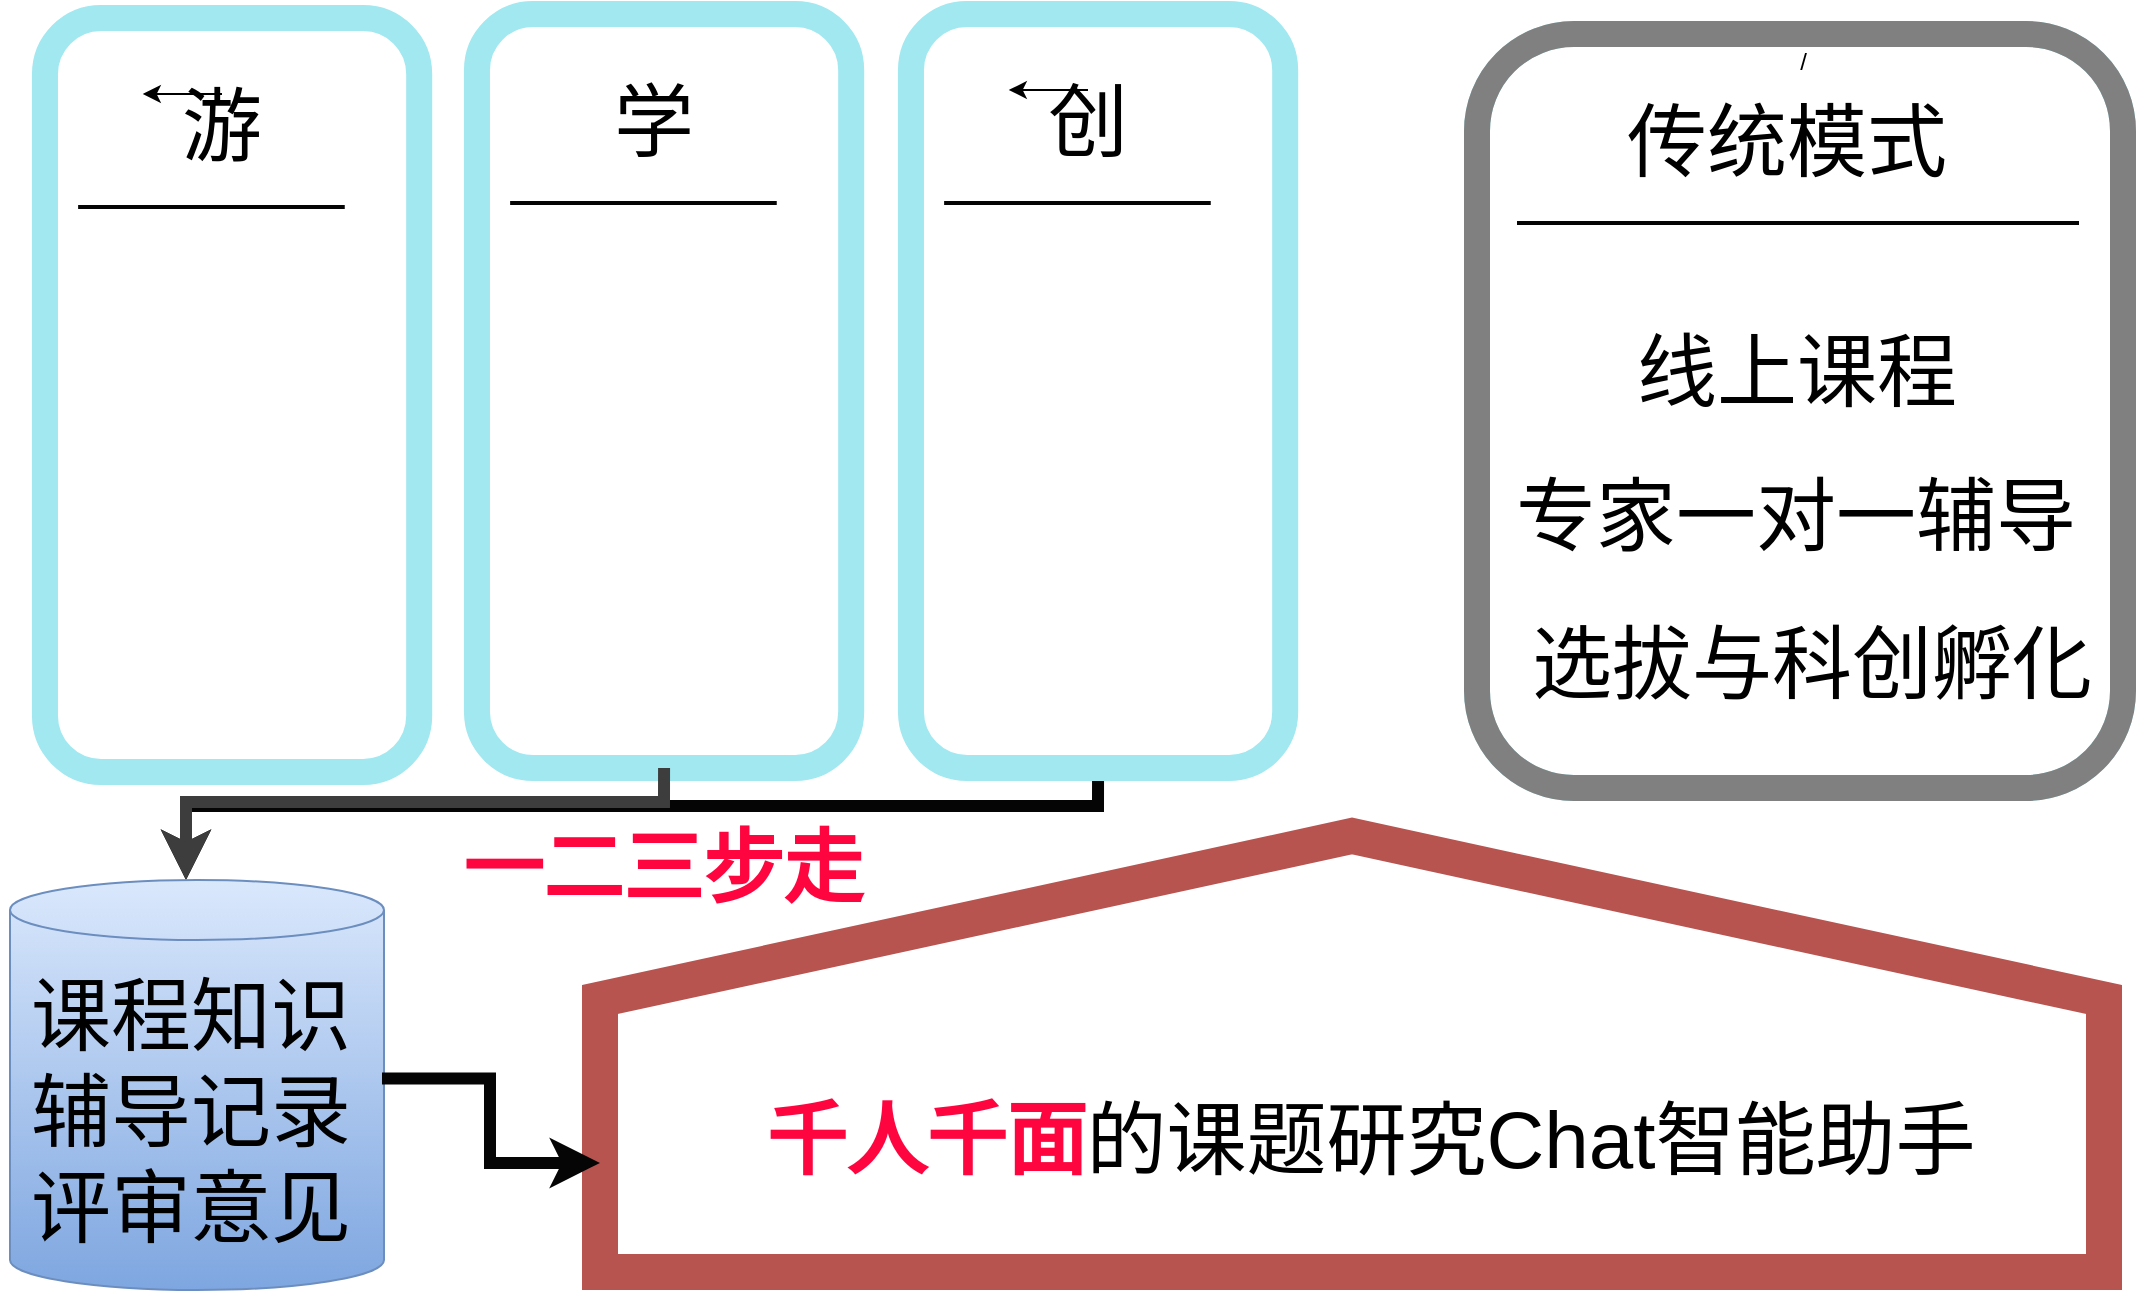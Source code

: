<mxfile version="21.3.7" type="github">
  <diagram name="第 1 页" id="mbRKFZFm2OmRBq_oReJK">
    <mxGraphModel dx="1640" dy="-87" grid="0" gridSize="10" guides="1" tooltips="1" connect="1" arrows="1" fold="1" page="0" pageScale="1" pageWidth="827" pageHeight="1169" background="#ffffff" math="0" shadow="0">
      <root>
        <mxCell id="0" />
        <mxCell id="1" parent="0" />
        <mxCell id="QzTh-LSDfJdCgn2eYedY-1" value="&lt;font color=&quot;#ff053f&quot; style=&quot;font-size: 40px;&quot;&gt;&lt;b style=&quot;&quot;&gt;一二三步走&lt;/b&gt;&lt;/font&gt;" style="text;html=1;strokeColor=none;fillColor=none;align=center;verticalAlign=middle;whiteSpace=wrap;rounded=0;strokeWidth=43;" vertex="1" parent="1">
          <mxGeometry x="187" y="1677" width="347" height="30" as="geometry" />
        </mxCell>
        <mxCell id="QzTh-LSDfJdCgn2eYedY-2" value="" style="shape=offPageConnector;whiteSpace=wrap;html=1;rotation=-180;fillColor=none;strokeWidth=18;strokeColor=#b85450;gradientColor=default;" vertex="1" parent="1">
          <mxGeometry x="329" y="1677" width="752" height="218" as="geometry" />
        </mxCell>
        <mxCell id="QzTh-LSDfJdCgn2eYedY-3" value="&lt;font color=&quot;#ff053f&quot; style=&quot;font-size: 40px;&quot;&gt;&lt;b&gt;千人千面&lt;/b&gt;&lt;/font&gt;&lt;font color=&quot;#000000&quot; style=&quot;font-size: 40px;&quot;&gt;的课题研究Chat智能助手&lt;/font&gt;" style="text;html=1;strokeColor=none;fillColor=none;align=center;verticalAlign=middle;whiteSpace=wrap;rounded=0;strokeWidth=43;" vertex="1" parent="1">
          <mxGeometry x="399" y="1813" width="631" height="30" as="geometry" />
        </mxCell>
        <mxCell id="QzTh-LSDfJdCgn2eYedY-4" value="/" style="group" vertex="1" connectable="0" parent="1">
          <mxGeometry x="765" y="1276" width="331.5" height="377" as="geometry" />
        </mxCell>
        <mxCell id="QzTh-LSDfJdCgn2eYedY-5" value="" style="rounded=1;whiteSpace=wrap;html=1;fillColor=none;strokeColor=#A1E8F0;strokeWidth=13;" vertex="1" parent="QzTh-LSDfJdCgn2eYedY-4">
          <mxGeometry x="2.5" width="323" height="377" as="geometry" />
        </mxCell>
        <mxCell id="QzTh-LSDfJdCgn2eYedY-6" value="" style="rounded=1;whiteSpace=wrap;html=1;fillColor=none;strokeColor=#808080;strokeWidth=13;" vertex="1" parent="QzTh-LSDfJdCgn2eYedY-4">
          <mxGeometry x="2.5" width="323" height="377" as="geometry" />
        </mxCell>
        <mxCell id="QzTh-LSDfJdCgn2eYedY-7" value="&lt;font color=&quot;#000000&quot; style=&quot;font-size: 40px;&quot;&gt;线上课程&lt;/font&gt;" style="text;html=1;strokeColor=none;fillColor=none;align=center;verticalAlign=middle;whiteSpace=wrap;rounded=0;strokeWidth=43;" vertex="1" parent="QzTh-LSDfJdCgn2eYedY-4">
          <mxGeometry x="66.5" y="153" width="191" height="30" as="geometry" />
        </mxCell>
        <mxCell id="QzTh-LSDfJdCgn2eYedY-8" value="&lt;font color=&quot;#000000&quot; style=&quot;font-size: 40px;&quot;&gt;专家一对一辅导&lt;/font&gt;" style="text;html=1;strokeColor=none;fillColor=none;align=center;verticalAlign=middle;whiteSpace=wrap;rounded=0;strokeWidth=43;" vertex="1" parent="QzTh-LSDfJdCgn2eYedY-4">
          <mxGeometry y="225" width="324" height="30" as="geometry" />
        </mxCell>
        <mxCell id="QzTh-LSDfJdCgn2eYedY-9" value="&lt;font color=&quot;#000000&quot; style=&quot;font-size: 40px;&quot;&gt;选拔与科创孵化&lt;/font&gt;" style="text;html=1;strokeColor=none;fillColor=none;align=center;verticalAlign=middle;whiteSpace=wrap;rounded=0;strokeWidth=43;" vertex="1" parent="QzTh-LSDfJdCgn2eYedY-4">
          <mxGeometry x="7.5" y="299" width="324" height="30" as="geometry" />
        </mxCell>
        <mxCell id="QzTh-LSDfJdCgn2eYedY-10" value="" style="line;strokeWidth=2;html=1;rounded=0;shadow=0;fontSize=27;align=center;strokeColor=#050505;" vertex="1" parent="QzTh-LSDfJdCgn2eYedY-4">
          <mxGeometry x="22.5" y="86" width="281" height="17" as="geometry" />
        </mxCell>
        <mxCell id="QzTh-LSDfJdCgn2eYedY-11" value="&lt;font color=&quot;#000000&quot; style=&quot;font-size: 40px;&quot;&gt;传统模式&lt;/font&gt;" style="text;html=1;strokeColor=none;fillColor=none;align=center;verticalAlign=middle;whiteSpace=wrap;rounded=0;strokeWidth=43;" vertex="1" parent="QzTh-LSDfJdCgn2eYedY-4">
          <mxGeometry x="61.5" y="38" width="191" height="30" as="geometry" />
        </mxCell>
        <mxCell id="QzTh-LSDfJdCgn2eYedY-12" value="" style="group" vertex="1" connectable="0" parent="1">
          <mxGeometry x="265.4" y="1266" width="275" height="379" as="geometry" />
        </mxCell>
        <mxCell id="QzTh-LSDfJdCgn2eYedY-13" value="" style="rounded=1;whiteSpace=wrap;html=1;fillColor=none;strokeColor=#A1E8F0;strokeWidth=13;" vertex="1" parent="QzTh-LSDfJdCgn2eYedY-12">
          <mxGeometry x="2.078" width="187.114" height="377" as="geometry" />
        </mxCell>
        <mxCell id="QzTh-LSDfJdCgn2eYedY-14" value="" style="line;strokeWidth=2;html=1;rounded=0;shadow=0;fontSize=27;align=center;strokeColor=#050505;" vertex="1" parent="QzTh-LSDfJdCgn2eYedY-12">
          <mxGeometry x="18.661" y="86" width="133.313" height="17" as="geometry" />
        </mxCell>
        <mxCell id="QzTh-LSDfJdCgn2eYedY-15" value="&lt;font color=&quot;#000000&quot; style=&quot;font-size: 40px;&quot;&gt;学&lt;/font&gt;" style="text;html=1;strokeColor=none;fillColor=none;align=center;verticalAlign=middle;whiteSpace=wrap;rounded=0;strokeWidth=43;" vertex="1" parent="QzTh-LSDfJdCgn2eYedY-12">
          <mxGeometry x="11.371" y="38" width="158.446" height="30" as="geometry" />
        </mxCell>
        <mxCell id="QzTh-LSDfJdCgn2eYedY-16" value="" style="group" vertex="1" connectable="0" parent="QzTh-LSDfJdCgn2eYedY-12">
          <mxGeometry x="-216" y="2" width="275" height="377" as="geometry" />
        </mxCell>
        <mxCell id="QzTh-LSDfJdCgn2eYedY-17" value="" style="rounded=1;whiteSpace=wrap;html=1;fillColor=none;strokeColor=#A1E8F0;strokeWidth=13;" vertex="1" parent="QzTh-LSDfJdCgn2eYedY-16">
          <mxGeometry x="2.078" width="187.114" height="377" as="geometry" />
        </mxCell>
        <mxCell id="QzTh-LSDfJdCgn2eYedY-18" value="" style="line;strokeWidth=2;html=1;rounded=0;shadow=0;fontSize=27;align=center;strokeColor=#050505;" vertex="1" parent="QzTh-LSDfJdCgn2eYedY-16">
          <mxGeometry x="18.661" y="86" width="133.313" height="17" as="geometry" />
        </mxCell>
        <mxCell id="QzTh-LSDfJdCgn2eYedY-19" value="&lt;font color=&quot;#000000&quot; style=&quot;font-size: 40px;&quot;&gt;游&lt;/font&gt;" style="text;html=1;strokeColor=none;fillColor=none;align=center;verticalAlign=middle;whiteSpace=wrap;rounded=0;strokeWidth=43;" vertex="1" parent="QzTh-LSDfJdCgn2eYedY-16">
          <mxGeometry x="11.371" y="38" width="158.446" height="30" as="geometry" />
        </mxCell>
        <mxCell id="QzTh-LSDfJdCgn2eYedY-20" style="edgeStyle=orthogonalEdgeStyle;rounded=0;orthogonalLoop=1;jettySize=auto;html=1;exitX=0.5;exitY=0;exitDx=0;exitDy=0;entryX=0.25;entryY=0;entryDx=0;entryDy=0;" edge="1" parent="QzTh-LSDfJdCgn2eYedY-16" source="QzTh-LSDfJdCgn2eYedY-19" target="QzTh-LSDfJdCgn2eYedY-19">
          <mxGeometry relative="1" as="geometry" />
        </mxCell>
        <mxCell id="QzTh-LSDfJdCgn2eYedY-21" style="edgeStyle=orthogonalEdgeStyle;rounded=0;orthogonalLoop=1;jettySize=auto;html=1;exitX=0.5;exitY=1;exitDx=0;exitDy=0;strokeColor=#050505;strokeWidth=6;" edge="1" parent="1" source="QzTh-LSDfJdCgn2eYedY-22" target="QzTh-LSDfJdCgn2eYedY-28">
          <mxGeometry relative="1" as="geometry">
            <mxPoint x="163" y="1675" as="targetPoint" />
            <Array as="points">
              <mxPoint x="578" y="1662" />
              <mxPoint x="122" y="1662" />
            </Array>
          </mxGeometry>
        </mxCell>
        <mxCell id="QzTh-LSDfJdCgn2eYedY-22" value="" style="rounded=1;whiteSpace=wrap;html=1;fillColor=none;strokeColor=#A1E8F0;strokeWidth=13;" vertex="1" parent="1">
          <mxGeometry x="484.478" y="1266" width="187.114" height="377" as="geometry" />
        </mxCell>
        <mxCell id="QzTh-LSDfJdCgn2eYedY-23" value="" style="line;strokeWidth=2;html=1;rounded=0;shadow=0;fontSize=27;align=center;strokeColor=#050505;" vertex="1" parent="1">
          <mxGeometry x="501.061" y="1352" width="133.313" height="17" as="geometry" />
        </mxCell>
        <mxCell id="QzTh-LSDfJdCgn2eYedY-24" value="&lt;font color=&quot;#000000&quot; style=&quot;font-size: 40px;&quot;&gt;创&lt;/font&gt;" style="text;html=1;strokeColor=none;fillColor=none;align=center;verticalAlign=middle;whiteSpace=wrap;rounded=0;strokeWidth=43;" vertex="1" parent="1">
          <mxGeometry x="493.771" y="1304" width="158.446" height="30" as="geometry" />
        </mxCell>
        <mxCell id="QzTh-LSDfJdCgn2eYedY-25" style="edgeStyle=orthogonalEdgeStyle;rounded=0;orthogonalLoop=1;jettySize=auto;html=1;exitX=0.5;exitY=0;exitDx=0;exitDy=0;entryX=0.25;entryY=0;entryDx=0;entryDy=0;" edge="1" parent="1" source="QzTh-LSDfJdCgn2eYedY-24" target="QzTh-LSDfJdCgn2eYedY-24">
          <mxGeometry relative="1" as="geometry" />
        </mxCell>
        <mxCell id="QzTh-LSDfJdCgn2eYedY-26" style="edgeStyle=orthogonalEdgeStyle;rounded=0;orthogonalLoop=1;jettySize=auto;html=1;exitX=0.5;exitY=1;exitDx=0;exitDy=0;strokeWidth=6;strokeColor=#3D3D3D;" edge="1" parent="1" source="QzTh-LSDfJdCgn2eYedY-13" target="QzTh-LSDfJdCgn2eYedY-28">
          <mxGeometry relative="1" as="geometry">
            <Array as="points">
              <mxPoint x="361" y="1660" />
              <mxPoint x="122" y="1660" />
            </Array>
          </mxGeometry>
        </mxCell>
        <mxCell id="QzTh-LSDfJdCgn2eYedY-27" value="" style="group" vertex="1" connectable="0" parent="1">
          <mxGeometry x="29" y="1699" width="192" height="205" as="geometry" />
        </mxCell>
        <mxCell id="QzTh-LSDfJdCgn2eYedY-28" value="" style="shape=cylinder3;whiteSpace=wrap;html=1;boundedLbl=1;backgroundOutline=1;size=15;fillColor=#dae8fc;gradientColor=#7ea6e0;strokeColor=#6c8ebf;" vertex="1" parent="QzTh-LSDfJdCgn2eYedY-27">
          <mxGeometry x="5" width="187" height="205" as="geometry" />
        </mxCell>
        <mxCell id="QzTh-LSDfJdCgn2eYedY-29" value="&lt;font color=&quot;#000000&quot;&gt;&lt;span style=&quot;font-size: 40px;&quot;&gt;课程知识&lt;br&gt;辅导记录&lt;br&gt;评审意见&lt;br&gt;&lt;/span&gt;&lt;/font&gt;" style="text;html=1;strokeColor=none;fillColor=none;align=center;verticalAlign=middle;whiteSpace=wrap;rounded=0;strokeWidth=43;" vertex="1" parent="QzTh-LSDfJdCgn2eYedY-27">
          <mxGeometry y="99.263" width="191" height="32.368" as="geometry" />
        </mxCell>
        <mxCell id="QzTh-LSDfJdCgn2eYedY-30" style="edgeStyle=orthogonalEdgeStyle;rounded=0;orthogonalLoop=1;jettySize=auto;html=1;exitX=1;exitY=0;exitDx=0;exitDy=0;strokeColor=#050505;strokeWidth=6;entryX=1;entryY=0.25;entryDx=0;entryDy=0;" edge="1" parent="1" source="QzTh-LSDfJdCgn2eYedY-29" target="QzTh-LSDfJdCgn2eYedY-2">
          <mxGeometry relative="1" as="geometry">
            <mxPoint x="320" y="1797" as="targetPoint" />
            <Array as="points">
              <mxPoint x="274" y="1798" />
              <mxPoint x="274" y="1840" />
            </Array>
          </mxGeometry>
        </mxCell>
      </root>
    </mxGraphModel>
  </diagram>
</mxfile>
